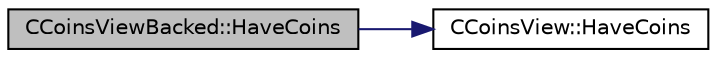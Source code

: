 digraph "CCoinsViewBacked::HaveCoins"
{
 // LATEX_PDF_SIZE
  edge [fontname="Helvetica",fontsize="10",labelfontname="Helvetica",labelfontsize="10"];
  node [fontname="Helvetica",fontsize="10",shape=record];
  rankdir="LR";
  Node3 [label="CCoinsViewBacked::HaveCoins",height=0.2,width=0.4,color="black", fillcolor="grey75", style="filled", fontcolor="black",tooltip=" "];
  Node3 -> Node4 [color="midnightblue",fontsize="10",style="solid",fontname="Helvetica"];
  Node4 [label="CCoinsView::HaveCoins",height=0.2,width=0.4,color="black", fillcolor="white", style="filled",URL="$class_c_coins_view.html#ade3a65fc3f1b02baf7bebce630e4eba3",tooltip=" "];
}
